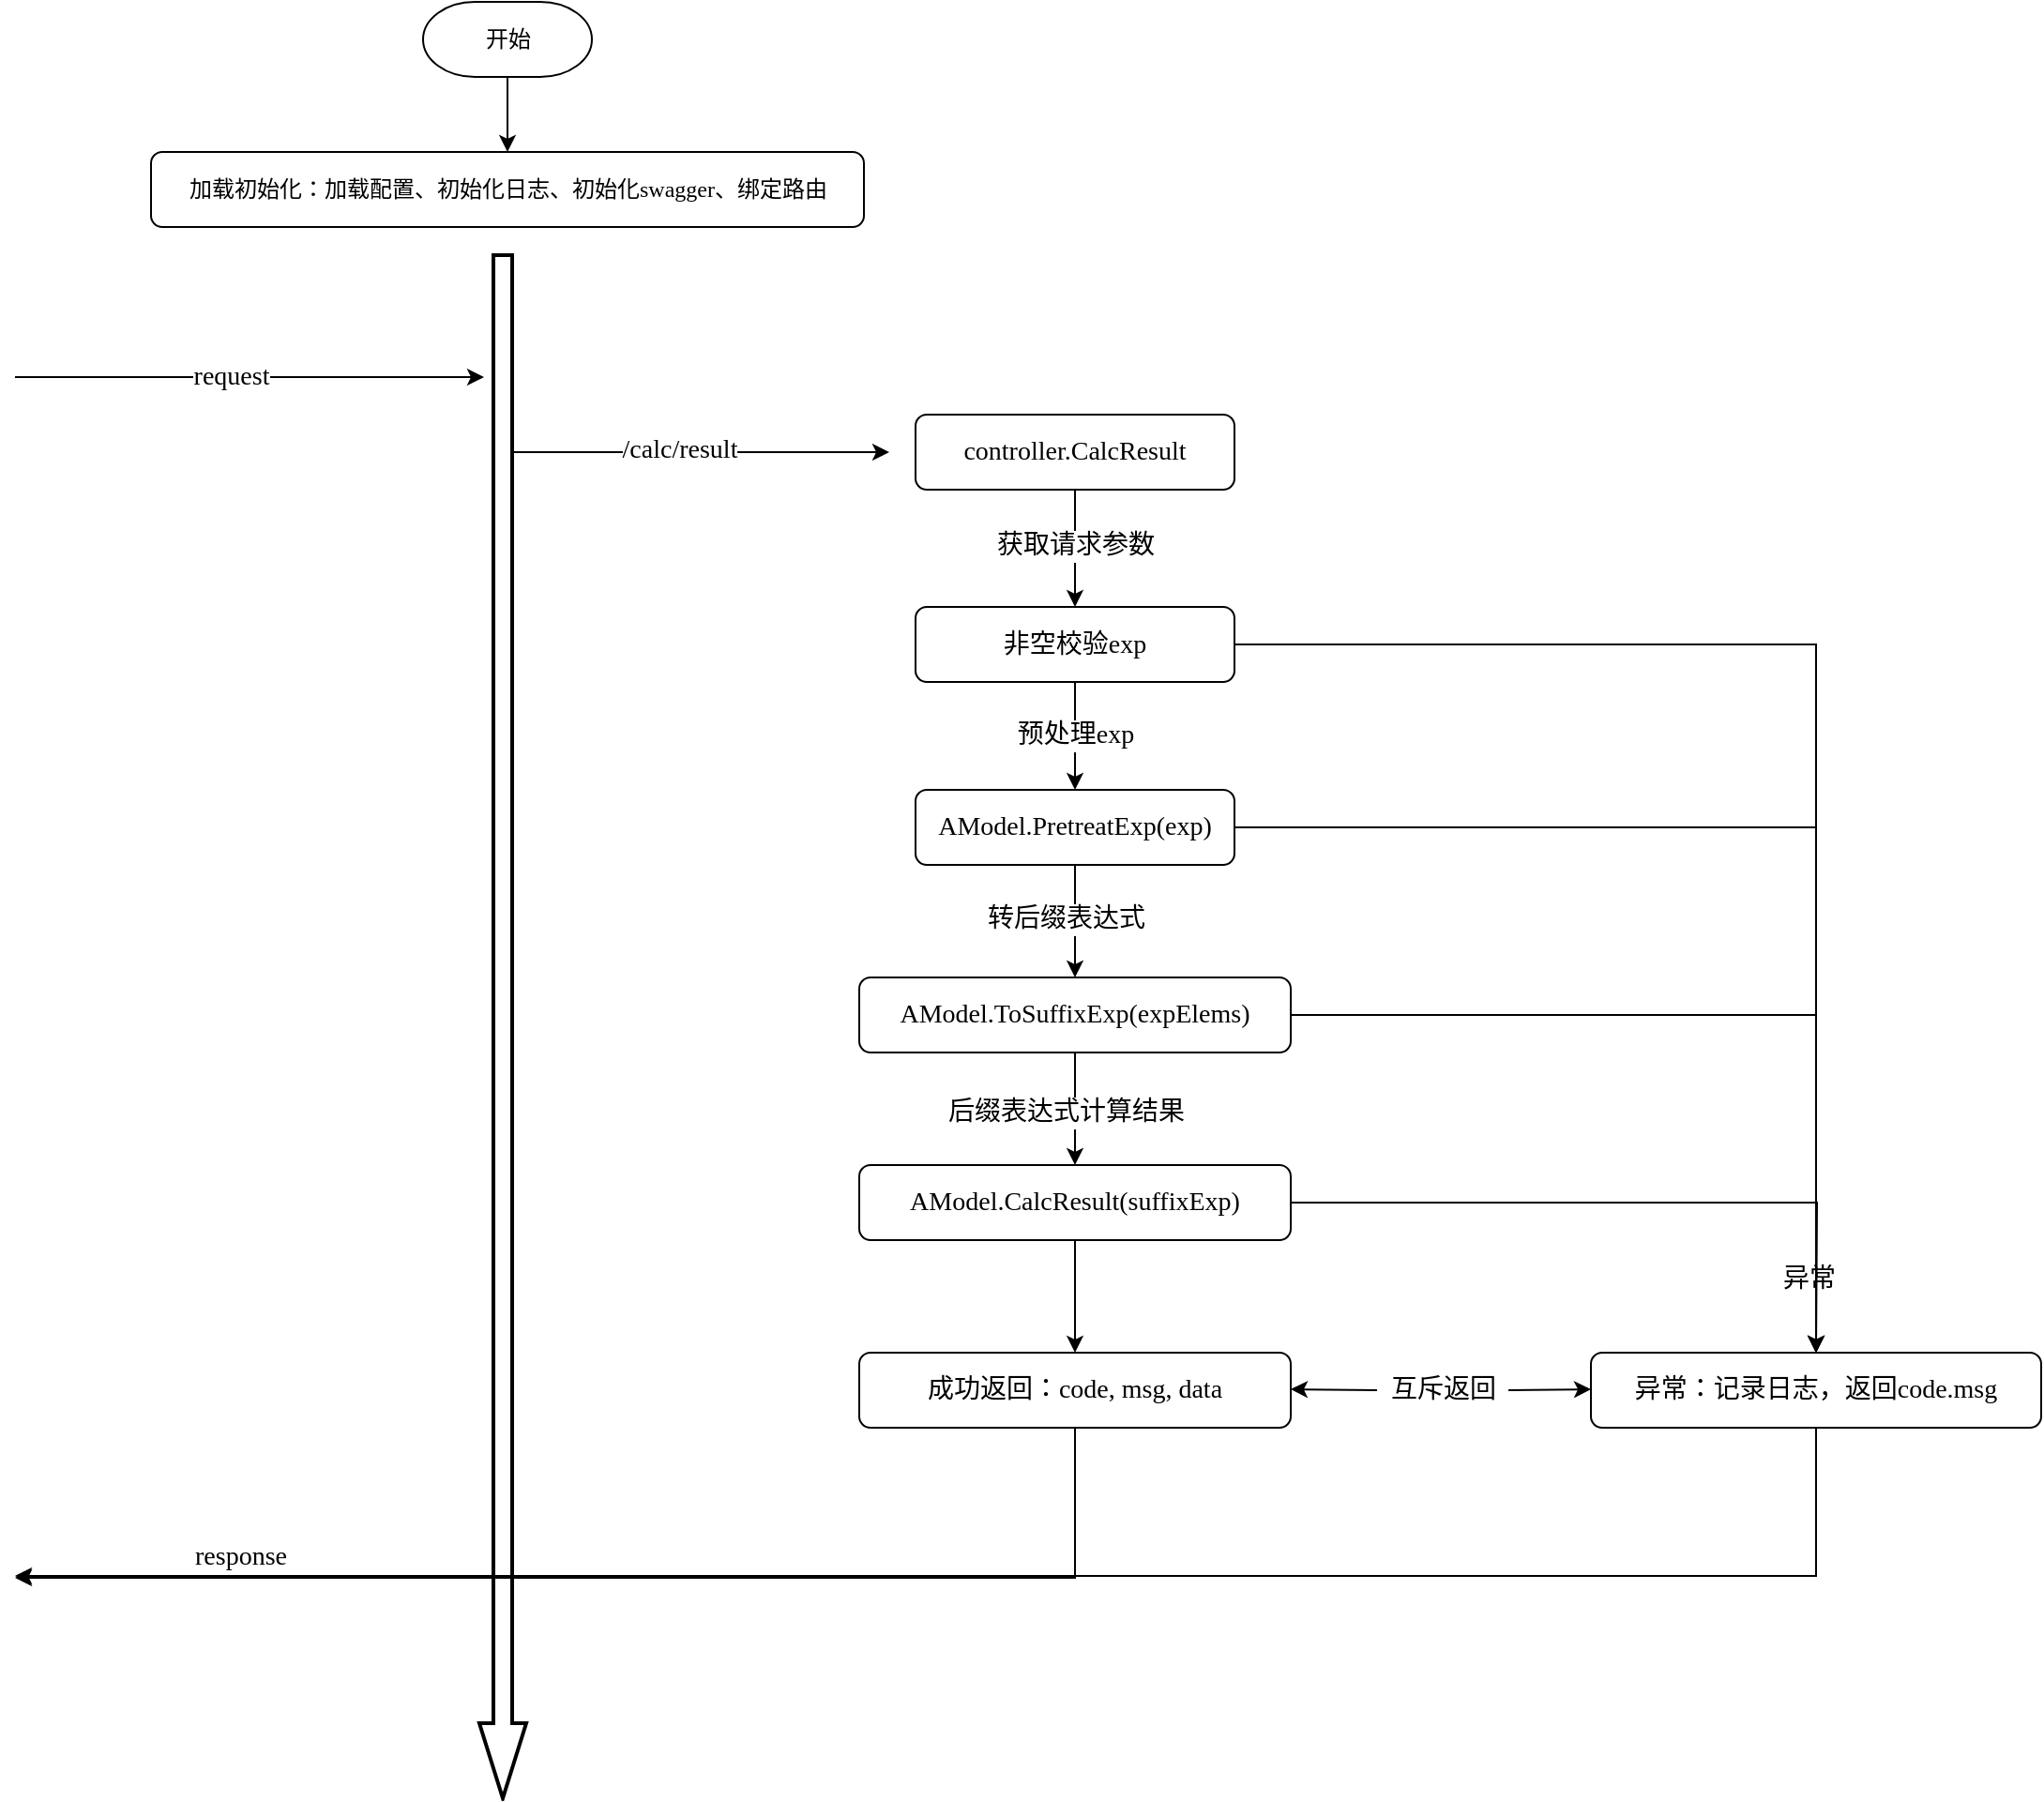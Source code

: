 <mxfile version="15.3.1" type="github">
  <diagram id="6SXi7AUZwmpJSWRMX00l" name="Page-1">
    <mxGraphModel dx="1422" dy="792" grid="1" gridSize="10" guides="1" tooltips="1" connect="1" arrows="1" fold="1" page="1" pageScale="1" pageWidth="827" pageHeight="1169" math="0" shadow="0">
      <root>
        <mxCell id="0" />
        <mxCell id="1" parent="0" />
        <mxCell id="ttFTvr3IXY-sHR55pd6b-3" style="edgeStyle=orthogonalEdgeStyle;rounded=0;orthogonalLoop=1;jettySize=auto;html=1;exitX=0.5;exitY=1;exitDx=0;exitDy=0;exitPerimeter=0;entryX=0.5;entryY=0;entryDx=0;entryDy=0;" edge="1" parent="1" source="ttFTvr3IXY-sHR55pd6b-1" target="ttFTvr3IXY-sHR55pd6b-2">
          <mxGeometry relative="1" as="geometry" />
        </mxCell>
        <mxCell id="ttFTvr3IXY-sHR55pd6b-1" value="&lt;font face=&quot;Comic Sans MS&quot;&gt;开始&lt;/font&gt;" style="strokeWidth=1;html=1;shape=mxgraph.flowchart.terminator;whiteSpace=wrap;" vertex="1" parent="1">
          <mxGeometry x="257.5" y="40" width="90" height="40" as="geometry" />
        </mxCell>
        <mxCell id="ttFTvr3IXY-sHR55pd6b-2" value="&lt;font style=&quot;font-size: 12px&quot; face=&quot;Comic Sans MS&quot;&gt;加载初始化：加载配置、初始化日志、初始化swagger、绑定路由&lt;/font&gt;" style="rounded=1;whiteSpace=wrap;html=1;" vertex="1" parent="1">
          <mxGeometry x="112.5" y="120" width="380" height="40" as="geometry" />
        </mxCell>
        <mxCell id="ttFTvr3IXY-sHR55pd6b-4" value="" style="verticalLabelPosition=bottom;verticalAlign=top;html=1;strokeWidth=2;shape=mxgraph.arrows2.arrow;dy=0.6;dx=40;notch=0;rotation=90;" vertex="1" parent="1">
          <mxGeometry x="-111.25" y="573.75" width="822.5" height="25" as="geometry" />
        </mxCell>
        <mxCell id="ttFTvr3IXY-sHR55pd6b-5" value="" style="endArrow=classic;html=1;" edge="1" parent="1">
          <mxGeometry width="50" height="50" relative="1" as="geometry">
            <mxPoint x="40" y="240" as="sourcePoint" />
            <mxPoint x="290" y="240" as="targetPoint" />
          </mxGeometry>
        </mxCell>
        <mxCell id="ttFTvr3IXY-sHR55pd6b-6" value="request" style="edgeLabel;html=1;align=center;verticalAlign=middle;resizable=0;points=[];fontSize=14;fontFamily=Comic Sans MS;" vertex="1" connectable="0" parent="ttFTvr3IXY-sHR55pd6b-5">
          <mxGeometry x="-0.08" relative="1" as="geometry">
            <mxPoint as="offset" />
          </mxGeometry>
        </mxCell>
        <mxCell id="ttFTvr3IXY-sHR55pd6b-7" value="" style="endArrow=classic;html=1;" edge="1" parent="1">
          <mxGeometry width="50" height="50" relative="1" as="geometry">
            <mxPoint x="306" y="280" as="sourcePoint" />
            <mxPoint x="506" y="280" as="targetPoint" />
          </mxGeometry>
        </mxCell>
        <mxCell id="ttFTvr3IXY-sHR55pd6b-11" value="/calc/result" style="edgeLabel;html=1;align=center;verticalAlign=middle;resizable=0;points=[];fontSize=14;fontFamily=Comic Sans MS;" vertex="1" connectable="0" parent="ttFTvr3IXY-sHR55pd6b-7">
          <mxGeometry x="-0.12" y="1" relative="1" as="geometry">
            <mxPoint as="offset" />
          </mxGeometry>
        </mxCell>
        <mxCell id="ttFTvr3IXY-sHR55pd6b-19" style="edgeStyle=orthogonalEdgeStyle;rounded=0;orthogonalLoop=1;jettySize=auto;html=1;exitX=0.5;exitY=1;exitDx=0;exitDy=0;entryX=0.5;entryY=0;entryDx=0;entryDy=0;fontFamily=Comic Sans MS;fontSize=14;" edge="1" parent="1" source="ttFTvr3IXY-sHR55pd6b-14" target="ttFTvr3IXY-sHR55pd6b-17">
          <mxGeometry relative="1" as="geometry" />
        </mxCell>
        <mxCell id="ttFTvr3IXY-sHR55pd6b-23" value="获取请求参数" style="edgeLabel;html=1;align=center;verticalAlign=middle;resizable=0;points=[];fontSize=14;fontFamily=Comic Sans MS;" vertex="1" connectable="0" parent="ttFTvr3IXY-sHR55pd6b-19">
          <mxGeometry x="-0.136" y="10" relative="1" as="geometry">
            <mxPoint x="-10" y="3" as="offset" />
          </mxGeometry>
        </mxCell>
        <mxCell id="ttFTvr3IXY-sHR55pd6b-14" value="controller.CalcResult" style="rounded=1;whiteSpace=wrap;html=1;fontFamily=Comic Sans MS;fontSize=14;strokeWidth=1;" vertex="1" parent="1">
          <mxGeometry x="520" y="260" width="170" height="40" as="geometry" />
        </mxCell>
        <mxCell id="ttFTvr3IXY-sHR55pd6b-21" style="edgeStyle=orthogonalEdgeStyle;rounded=0;orthogonalLoop=1;jettySize=auto;html=1;exitX=0.5;exitY=1;exitDx=0;exitDy=0;entryX=0.5;entryY=0;entryDx=0;entryDy=0;fontFamily=Comic Sans MS;fontSize=14;" edge="1" parent="1" source="ttFTvr3IXY-sHR55pd6b-17" target="ttFTvr3IXY-sHR55pd6b-20">
          <mxGeometry relative="1" as="geometry" />
        </mxCell>
        <mxCell id="ttFTvr3IXY-sHR55pd6b-22" value="预处理exp" style="edgeLabel;html=1;align=center;verticalAlign=middle;resizable=0;points=[];fontSize=14;fontFamily=Comic Sans MS;" vertex="1" connectable="0" parent="ttFTvr3IXY-sHR55pd6b-21">
          <mxGeometry x="0.165" y="20" relative="1" as="geometry">
            <mxPoint x="-20" y="-5" as="offset" />
          </mxGeometry>
        </mxCell>
        <mxCell id="ttFTvr3IXY-sHR55pd6b-28" style="edgeStyle=orthogonalEdgeStyle;rounded=0;orthogonalLoop=1;jettySize=auto;html=1;exitX=1;exitY=0.5;exitDx=0;exitDy=0;entryX=0.5;entryY=0;entryDx=0;entryDy=0;fontFamily=Comic Sans MS;fontSize=14;" edge="1" parent="1" source="ttFTvr3IXY-sHR55pd6b-17" target="ttFTvr3IXY-sHR55pd6b-27">
          <mxGeometry relative="1" as="geometry" />
        </mxCell>
        <mxCell id="ttFTvr3IXY-sHR55pd6b-17" value="非空校验exp" style="rounded=1;whiteSpace=wrap;html=1;fontFamily=Comic Sans MS;fontSize=14;strokeWidth=1;" vertex="1" parent="1">
          <mxGeometry x="520" y="362.5" width="170" height="40" as="geometry" />
        </mxCell>
        <mxCell id="ttFTvr3IXY-sHR55pd6b-30" style="edgeStyle=orthogonalEdgeStyle;rounded=0;orthogonalLoop=1;jettySize=auto;html=1;exitX=1;exitY=0.5;exitDx=0;exitDy=0;entryX=0.5;entryY=0;entryDx=0;entryDy=0;fontFamily=Comic Sans MS;fontSize=14;" edge="1" parent="1" source="ttFTvr3IXY-sHR55pd6b-20" target="ttFTvr3IXY-sHR55pd6b-27">
          <mxGeometry relative="1" as="geometry" />
        </mxCell>
        <mxCell id="ttFTvr3IXY-sHR55pd6b-34" style="edgeStyle=orthogonalEdgeStyle;rounded=0;orthogonalLoop=1;jettySize=auto;html=1;exitX=0.5;exitY=1;exitDx=0;exitDy=0;entryX=0.5;entryY=0;entryDx=0;entryDy=0;fontFamily=Comic Sans MS;fontSize=14;" edge="1" parent="1" source="ttFTvr3IXY-sHR55pd6b-20" target="ttFTvr3IXY-sHR55pd6b-32">
          <mxGeometry relative="1" as="geometry" />
        </mxCell>
        <mxCell id="ttFTvr3IXY-sHR55pd6b-35" value="转后缀表达式" style="edgeLabel;html=1;align=center;verticalAlign=middle;resizable=0;points=[];fontSize=14;fontFamily=Comic Sans MS;" vertex="1" connectable="0" parent="ttFTvr3IXY-sHR55pd6b-34">
          <mxGeometry x="0.033" y="10" relative="1" as="geometry">
            <mxPoint x="-15" y="-2" as="offset" />
          </mxGeometry>
        </mxCell>
        <mxCell id="ttFTvr3IXY-sHR55pd6b-20" value="AModel.PretreatExp(exp)" style="rounded=1;whiteSpace=wrap;html=1;fontFamily=Comic Sans MS;fontSize=14;strokeWidth=1;" vertex="1" parent="1">
          <mxGeometry x="520" y="460" width="170" height="40" as="geometry" />
        </mxCell>
        <mxCell id="ttFTvr3IXY-sHR55pd6b-50" style="edgeStyle=orthogonalEdgeStyle;rounded=0;orthogonalLoop=1;jettySize=auto;html=1;exitX=0.5;exitY=1;exitDx=0;exitDy=0;fontFamily=Comic Sans MS;fontSize=14;" edge="1" parent="1" source="ttFTvr3IXY-sHR55pd6b-27">
          <mxGeometry relative="1" as="geometry">
            <mxPoint x="40" y="879" as="targetPoint" />
            <Array as="points">
              <mxPoint x="1000" y="879" />
            </Array>
          </mxGeometry>
        </mxCell>
        <mxCell id="ttFTvr3IXY-sHR55pd6b-27" value="异常：记录日志，返回code.msg" style="rounded=1;whiteSpace=wrap;html=1;fontFamily=Comic Sans MS;fontSize=14;strokeWidth=1;" vertex="1" parent="1">
          <mxGeometry x="880" y="760" width="240" height="40" as="geometry" />
        </mxCell>
        <mxCell id="ttFTvr3IXY-sHR55pd6b-31" value="异常" style="edgeLabel;html=1;align=center;verticalAlign=middle;resizable=0;points=[];fontSize=14;fontFamily=Comic Sans MS;" vertex="1" connectable="0" parent="1">
          <mxGeometry x="931" y="676" as="geometry">
            <mxPoint x="65" y="45" as="offset" />
          </mxGeometry>
        </mxCell>
        <mxCell id="ttFTvr3IXY-sHR55pd6b-36" style="edgeStyle=orthogonalEdgeStyle;rounded=0;orthogonalLoop=1;jettySize=auto;html=1;exitX=1;exitY=0.5;exitDx=0;exitDy=0;entryX=0.5;entryY=0;entryDx=0;entryDy=0;fontFamily=Comic Sans MS;fontSize=14;" edge="1" parent="1" source="ttFTvr3IXY-sHR55pd6b-32" target="ttFTvr3IXY-sHR55pd6b-27">
          <mxGeometry relative="1" as="geometry" />
        </mxCell>
        <mxCell id="ttFTvr3IXY-sHR55pd6b-38" style="edgeStyle=orthogonalEdgeStyle;rounded=0;orthogonalLoop=1;jettySize=auto;html=1;exitX=0.5;exitY=1;exitDx=0;exitDy=0;entryX=0.5;entryY=0;entryDx=0;entryDy=0;fontFamily=Comic Sans MS;fontSize=14;" edge="1" parent="1" source="ttFTvr3IXY-sHR55pd6b-32" target="ttFTvr3IXY-sHR55pd6b-37">
          <mxGeometry relative="1" as="geometry" />
        </mxCell>
        <mxCell id="ttFTvr3IXY-sHR55pd6b-39" value="后缀表达式计算结果" style="edgeLabel;html=1;align=center;verticalAlign=middle;resizable=0;points=[];fontSize=14;fontFamily=Comic Sans MS;" vertex="1" connectable="0" parent="ttFTvr3IXY-sHR55pd6b-38">
          <mxGeometry x="0.067" y="9" relative="1" as="geometry">
            <mxPoint x="-14" as="offset" />
          </mxGeometry>
        </mxCell>
        <mxCell id="ttFTvr3IXY-sHR55pd6b-32" value="AModel.ToSuffixExp(expElems)" style="rounded=1;whiteSpace=wrap;html=1;fontFamily=Comic Sans MS;fontSize=14;strokeWidth=1;" vertex="1" parent="1">
          <mxGeometry x="490" y="560" width="230" height="40" as="geometry" />
        </mxCell>
        <mxCell id="ttFTvr3IXY-sHR55pd6b-42" style="edgeStyle=orthogonalEdgeStyle;rounded=0;orthogonalLoop=1;jettySize=auto;html=1;exitX=1;exitY=0.5;exitDx=0;exitDy=0;fontFamily=Comic Sans MS;fontSize=14;" edge="1" parent="1" source="ttFTvr3IXY-sHR55pd6b-37">
          <mxGeometry relative="1" as="geometry">
            <mxPoint x="1000" y="760" as="targetPoint" />
          </mxGeometry>
        </mxCell>
        <mxCell id="ttFTvr3IXY-sHR55pd6b-45" style="edgeStyle=orthogonalEdgeStyle;rounded=0;orthogonalLoop=1;jettySize=auto;html=1;exitX=0.5;exitY=1;exitDx=0;exitDy=0;fontFamily=Comic Sans MS;fontSize=14;" edge="1" parent="1" source="ttFTvr3IXY-sHR55pd6b-37" target="ttFTvr3IXY-sHR55pd6b-44">
          <mxGeometry relative="1" as="geometry" />
        </mxCell>
        <mxCell id="ttFTvr3IXY-sHR55pd6b-37" value="AModel.CalcResult(suffixExp)" style="rounded=1;whiteSpace=wrap;html=1;fontFamily=Comic Sans MS;fontSize=14;strokeWidth=1;" vertex="1" parent="1">
          <mxGeometry x="490" y="660" width="230" height="40" as="geometry" />
        </mxCell>
        <mxCell id="ttFTvr3IXY-sHR55pd6b-49" style="edgeStyle=orthogonalEdgeStyle;rounded=0;orthogonalLoop=1;jettySize=auto;html=1;exitX=0.5;exitY=1;exitDx=0;exitDy=0;fontFamily=Comic Sans MS;fontSize=14;" edge="1" parent="1" source="ttFTvr3IXY-sHR55pd6b-44">
          <mxGeometry relative="1" as="geometry">
            <mxPoint x="40" y="880" as="targetPoint" />
            <Array as="points">
              <mxPoint x="605" y="880" />
              <mxPoint x="308" y="880" />
            </Array>
          </mxGeometry>
        </mxCell>
        <mxCell id="ttFTvr3IXY-sHR55pd6b-44" value="成功返回：code, msg, data" style="rounded=1;whiteSpace=wrap;html=1;fontFamily=Comic Sans MS;fontSize=14;strokeWidth=1;" vertex="1" parent="1">
          <mxGeometry x="490" y="760" width="230" height="40" as="geometry" />
        </mxCell>
        <mxCell id="ttFTvr3IXY-sHR55pd6b-51" value="response" style="text;html=1;align=center;verticalAlign=middle;resizable=0;points=[];autosize=1;strokeColor=none;fillColor=none;fontSize=14;fontFamily=Comic Sans MS;" vertex="1" parent="1">
          <mxGeometry x="125" y="859" width="70" height="20" as="geometry" />
        </mxCell>
        <mxCell id="ttFTvr3IXY-sHR55pd6b-53" value="" style="endArrow=classic;startArrow=none;html=1;fontFamily=Comic Sans MS;fontSize=14;entryX=0;entryY=0.5;entryDx=0;entryDy=0;exitX=1;exitY=0.5;exitDx=0;exitDy=0;" edge="1" parent="1" source="ttFTvr3IXY-sHR55pd6b-55">
          <mxGeometry width="50" height="50" relative="1" as="geometry">
            <mxPoint x="720" y="779.5" as="sourcePoint" />
            <mxPoint x="880" y="779.5" as="targetPoint" />
          </mxGeometry>
        </mxCell>
        <mxCell id="ttFTvr3IXY-sHR55pd6b-55" value="互斥返回" style="text;html=1;align=center;verticalAlign=middle;resizable=0;points=[];autosize=1;strokeColor=none;fillColor=none;fontSize=14;fontFamily=Comic Sans MS;" vertex="1" parent="1">
          <mxGeometry x="766" y="770" width="70" height="20" as="geometry" />
        </mxCell>
        <mxCell id="ttFTvr3IXY-sHR55pd6b-56" value="" style="endArrow=none;startArrow=classic;html=1;fontFamily=Comic Sans MS;fontSize=14;entryX=0;entryY=0.5;entryDx=0;entryDy=0;exitX=1;exitY=0.5;exitDx=0;exitDy=0;" edge="1" parent="1" target="ttFTvr3IXY-sHR55pd6b-55">
          <mxGeometry width="50" height="50" relative="1" as="geometry">
            <mxPoint x="720" y="779.5" as="sourcePoint" />
            <mxPoint x="880" y="779.5" as="targetPoint" />
          </mxGeometry>
        </mxCell>
      </root>
    </mxGraphModel>
  </diagram>
</mxfile>
